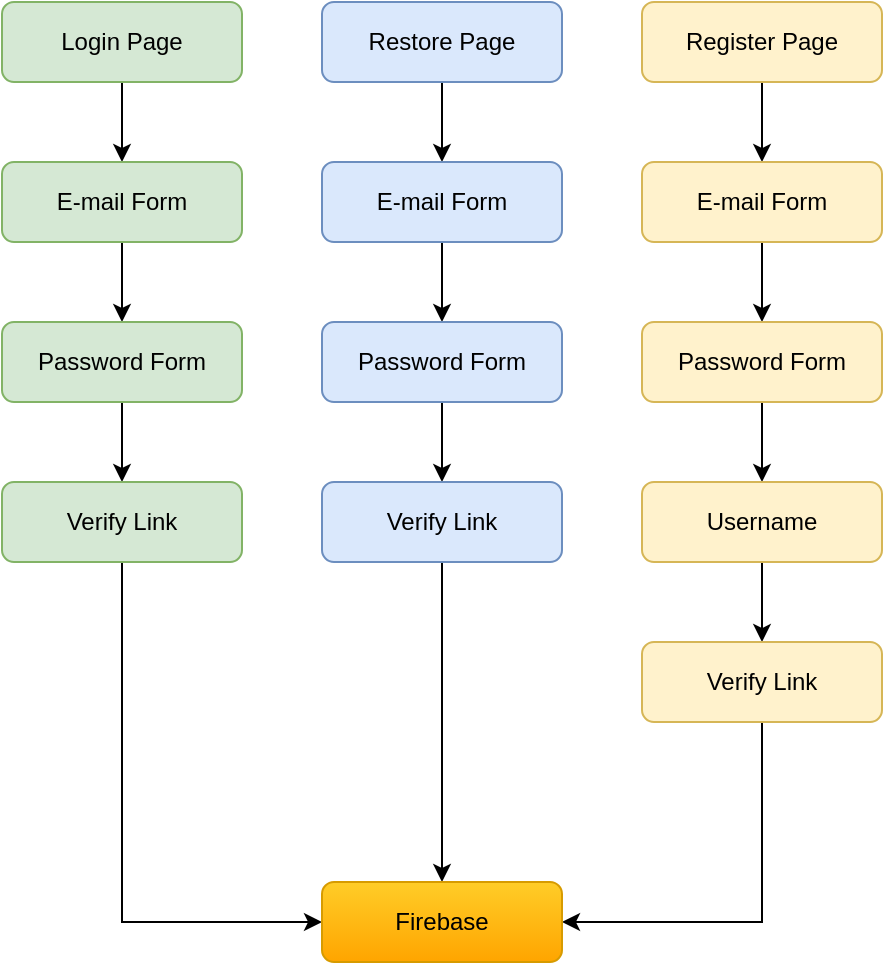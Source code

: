 <mxfile version="23.0.2" type="github">
  <diagram name="Страница — 1" id="sSLfoPAhQPg0m1m8DUDP">
    <mxGraphModel dx="1687" dy="918" grid="1" gridSize="10" guides="1" tooltips="1" connect="1" arrows="1" fold="1" page="1" pageScale="1" pageWidth="1169" pageHeight="827" math="0" shadow="0">
      <root>
        <mxCell id="0" />
        <mxCell id="1" parent="0" />
        <mxCell id="MSFHlafdtDalebUKz_JX-9" style="edgeStyle=orthogonalEdgeStyle;rounded=0;orthogonalLoop=1;jettySize=auto;html=1;entryX=0.5;entryY=0;entryDx=0;entryDy=0;" edge="1" parent="1" source="MSFHlafdtDalebUKz_JX-5" target="MSFHlafdtDalebUKz_JX-7">
          <mxGeometry relative="1" as="geometry" />
        </mxCell>
        <mxCell id="MSFHlafdtDalebUKz_JX-5" value="&lt;font style=&quot;font-size: 12px;&quot;&gt;Login Page&lt;/font&gt;" style="rounded=1;whiteSpace=wrap;html=1;fillColor=#d5e8d4;strokeColor=#82b366;" vertex="1" parent="1">
          <mxGeometry x="360" y="40" width="120" height="40" as="geometry" />
        </mxCell>
        <mxCell id="MSFHlafdtDalebUKz_JX-19" style="edgeStyle=orthogonalEdgeStyle;rounded=0;orthogonalLoop=1;jettySize=auto;html=1;entryX=0.5;entryY=0;entryDx=0;entryDy=0;" edge="1" parent="1" source="MSFHlafdtDalebUKz_JX-6" target="MSFHlafdtDalebUKz_JX-15">
          <mxGeometry relative="1" as="geometry" />
        </mxCell>
        <mxCell id="MSFHlafdtDalebUKz_JX-6" value="Register Page" style="rounded=1;whiteSpace=wrap;html=1;fillColor=#fff2cc;strokeColor=#d6b656;" vertex="1" parent="1">
          <mxGeometry x="680" y="40" width="120" height="40" as="geometry" />
        </mxCell>
        <mxCell id="MSFHlafdtDalebUKz_JX-12" style="edgeStyle=orthogonalEdgeStyle;rounded=0;orthogonalLoop=1;jettySize=auto;html=1;" edge="1" parent="1" source="MSFHlafdtDalebUKz_JX-7" target="MSFHlafdtDalebUKz_JX-10">
          <mxGeometry relative="1" as="geometry" />
        </mxCell>
        <mxCell id="MSFHlafdtDalebUKz_JX-7" value="E-mail Form" style="rounded=1;whiteSpace=wrap;html=1;fillColor=#d5e8d4;strokeColor=#82b366;" vertex="1" parent="1">
          <mxGeometry x="360" y="120" width="120" height="40" as="geometry" />
        </mxCell>
        <mxCell id="MSFHlafdtDalebUKz_JX-23" style="edgeStyle=orthogonalEdgeStyle;rounded=0;orthogonalLoop=1;jettySize=auto;html=1;entryX=0.5;entryY=0;entryDx=0;entryDy=0;" edge="1" parent="1" source="MSFHlafdtDalebUKz_JX-10" target="MSFHlafdtDalebUKz_JX-22">
          <mxGeometry relative="1" as="geometry" />
        </mxCell>
        <mxCell id="MSFHlafdtDalebUKz_JX-10" value="Password Form" style="rounded=1;whiteSpace=wrap;html=1;fillColor=#d5e8d4;strokeColor=#82b366;" vertex="1" parent="1">
          <mxGeometry x="360" y="200" width="120" height="40" as="geometry" />
        </mxCell>
        <mxCell id="MSFHlafdtDalebUKz_JX-14" style="edgeStyle=orthogonalEdgeStyle;rounded=0;orthogonalLoop=1;jettySize=auto;html=1;" edge="1" parent="1" source="MSFHlafdtDalebUKz_JX-15" target="MSFHlafdtDalebUKz_JX-17">
          <mxGeometry relative="1" as="geometry" />
        </mxCell>
        <mxCell id="MSFHlafdtDalebUKz_JX-15" value="E-mail Form" style="rounded=1;whiteSpace=wrap;html=1;fillColor=#fff2cc;strokeColor=#d6b656;" vertex="1" parent="1">
          <mxGeometry x="680" y="120" width="120" height="40" as="geometry" />
        </mxCell>
        <mxCell id="MSFHlafdtDalebUKz_JX-16" style="edgeStyle=orthogonalEdgeStyle;rounded=0;orthogonalLoop=1;jettySize=auto;html=1;entryX=0.5;entryY=0;entryDx=0;entryDy=0;" edge="1" parent="1" source="MSFHlafdtDalebUKz_JX-17" target="MSFHlafdtDalebUKz_JX-18">
          <mxGeometry relative="1" as="geometry" />
        </mxCell>
        <mxCell id="MSFHlafdtDalebUKz_JX-17" value="Password Form" style="rounded=1;whiteSpace=wrap;html=1;fillColor=#fff2cc;strokeColor=#d6b656;" vertex="1" parent="1">
          <mxGeometry x="680" y="200" width="120" height="40" as="geometry" />
        </mxCell>
        <mxCell id="MSFHlafdtDalebUKz_JX-21" style="edgeStyle=orthogonalEdgeStyle;rounded=0;orthogonalLoop=1;jettySize=auto;html=1;entryX=0.5;entryY=0;entryDx=0;entryDy=0;" edge="1" parent="1" source="MSFHlafdtDalebUKz_JX-18" target="MSFHlafdtDalebUKz_JX-20">
          <mxGeometry relative="1" as="geometry" />
        </mxCell>
        <mxCell id="MSFHlafdtDalebUKz_JX-18" value="Username" style="rounded=1;whiteSpace=wrap;html=1;fillColor=#fff2cc;strokeColor=#d6b656;" vertex="1" parent="1">
          <mxGeometry x="680" y="280" width="120" height="40" as="geometry" />
        </mxCell>
        <mxCell id="MSFHlafdtDalebUKz_JX-35" style="edgeStyle=orthogonalEdgeStyle;rounded=0;orthogonalLoop=1;jettySize=auto;html=1;entryX=1;entryY=0.5;entryDx=0;entryDy=0;" edge="1" parent="1" source="MSFHlafdtDalebUKz_JX-20" target="MSFHlafdtDalebUKz_JX-32">
          <mxGeometry relative="1" as="geometry">
            <Array as="points">
              <mxPoint x="740" y="500" />
            </Array>
          </mxGeometry>
        </mxCell>
        <mxCell id="MSFHlafdtDalebUKz_JX-20" value="Verify Link" style="rounded=1;whiteSpace=wrap;html=1;fillColor=#fff2cc;strokeColor=#d6b656;" vertex="1" parent="1">
          <mxGeometry x="680" y="360" width="120" height="40" as="geometry" />
        </mxCell>
        <mxCell id="MSFHlafdtDalebUKz_JX-37" style="edgeStyle=orthogonalEdgeStyle;rounded=0;orthogonalLoop=1;jettySize=auto;html=1;entryX=0;entryY=0.5;entryDx=0;entryDy=0;" edge="1" parent="1" source="MSFHlafdtDalebUKz_JX-22" target="MSFHlafdtDalebUKz_JX-32">
          <mxGeometry relative="1" as="geometry">
            <Array as="points">
              <mxPoint x="420" y="500" />
            </Array>
          </mxGeometry>
        </mxCell>
        <mxCell id="MSFHlafdtDalebUKz_JX-22" value="Verify Link" style="rounded=1;whiteSpace=wrap;html=1;fillColor=#d5e8d4;strokeColor=#82b366;" vertex="1" parent="1">
          <mxGeometry x="360" y="280" width="120" height="40" as="geometry" />
        </mxCell>
        <mxCell id="MSFHlafdtDalebUKz_JX-24" style="edgeStyle=orthogonalEdgeStyle;rounded=0;orthogonalLoop=1;jettySize=auto;html=1;entryX=0.5;entryY=0;entryDx=0;entryDy=0;" edge="1" parent="1" source="MSFHlafdtDalebUKz_JX-25" target="MSFHlafdtDalebUKz_JX-27">
          <mxGeometry relative="1" as="geometry" />
        </mxCell>
        <mxCell id="MSFHlafdtDalebUKz_JX-25" value="&lt;font style=&quot;font-size: 12px;&quot;&gt;Restore Page&lt;/font&gt;" style="rounded=1;whiteSpace=wrap;html=1;fillColor=#dae8fc;strokeColor=#6c8ebf;" vertex="1" parent="1">
          <mxGeometry x="520" y="40" width="120" height="40" as="geometry" />
        </mxCell>
        <mxCell id="MSFHlafdtDalebUKz_JX-26" style="edgeStyle=orthogonalEdgeStyle;rounded=0;orthogonalLoop=1;jettySize=auto;html=1;" edge="1" parent="1" source="MSFHlafdtDalebUKz_JX-27" target="MSFHlafdtDalebUKz_JX-29">
          <mxGeometry relative="1" as="geometry" />
        </mxCell>
        <mxCell id="MSFHlafdtDalebUKz_JX-27" value="E-mail Form" style="rounded=1;whiteSpace=wrap;html=1;fillColor=#dae8fc;strokeColor=#6c8ebf;" vertex="1" parent="1">
          <mxGeometry x="520" y="120" width="120" height="40" as="geometry" />
        </mxCell>
        <mxCell id="MSFHlafdtDalebUKz_JX-28" style="edgeStyle=orthogonalEdgeStyle;rounded=0;orthogonalLoop=1;jettySize=auto;html=1;entryX=0.5;entryY=0;entryDx=0;entryDy=0;" edge="1" parent="1" source="MSFHlafdtDalebUKz_JX-29" target="MSFHlafdtDalebUKz_JX-30">
          <mxGeometry relative="1" as="geometry" />
        </mxCell>
        <mxCell id="MSFHlafdtDalebUKz_JX-29" value="Password Form" style="rounded=1;whiteSpace=wrap;html=1;fillColor=#dae8fc;strokeColor=#6c8ebf;" vertex="1" parent="1">
          <mxGeometry x="520" y="200" width="120" height="40" as="geometry" />
        </mxCell>
        <mxCell id="MSFHlafdtDalebUKz_JX-36" style="edgeStyle=orthogonalEdgeStyle;rounded=0;orthogonalLoop=1;jettySize=auto;html=1;entryX=0.5;entryY=0;entryDx=0;entryDy=0;" edge="1" parent="1" source="MSFHlafdtDalebUKz_JX-30" target="MSFHlafdtDalebUKz_JX-32">
          <mxGeometry relative="1" as="geometry" />
        </mxCell>
        <mxCell id="MSFHlafdtDalebUKz_JX-30" value="Verify Link" style="rounded=1;whiteSpace=wrap;html=1;fillColor=#dae8fc;strokeColor=#6c8ebf;" vertex="1" parent="1">
          <mxGeometry x="520" y="280" width="120" height="40" as="geometry" />
        </mxCell>
        <mxCell id="MSFHlafdtDalebUKz_JX-32" value="Firebase" style="rounded=1;whiteSpace=wrap;html=1;fillColor=#ffcd28;strokeColor=#d79b00;gradientColor=#ffa500;" vertex="1" parent="1">
          <mxGeometry x="520" y="480" width="120" height="40" as="geometry" />
        </mxCell>
      </root>
    </mxGraphModel>
  </diagram>
</mxfile>
